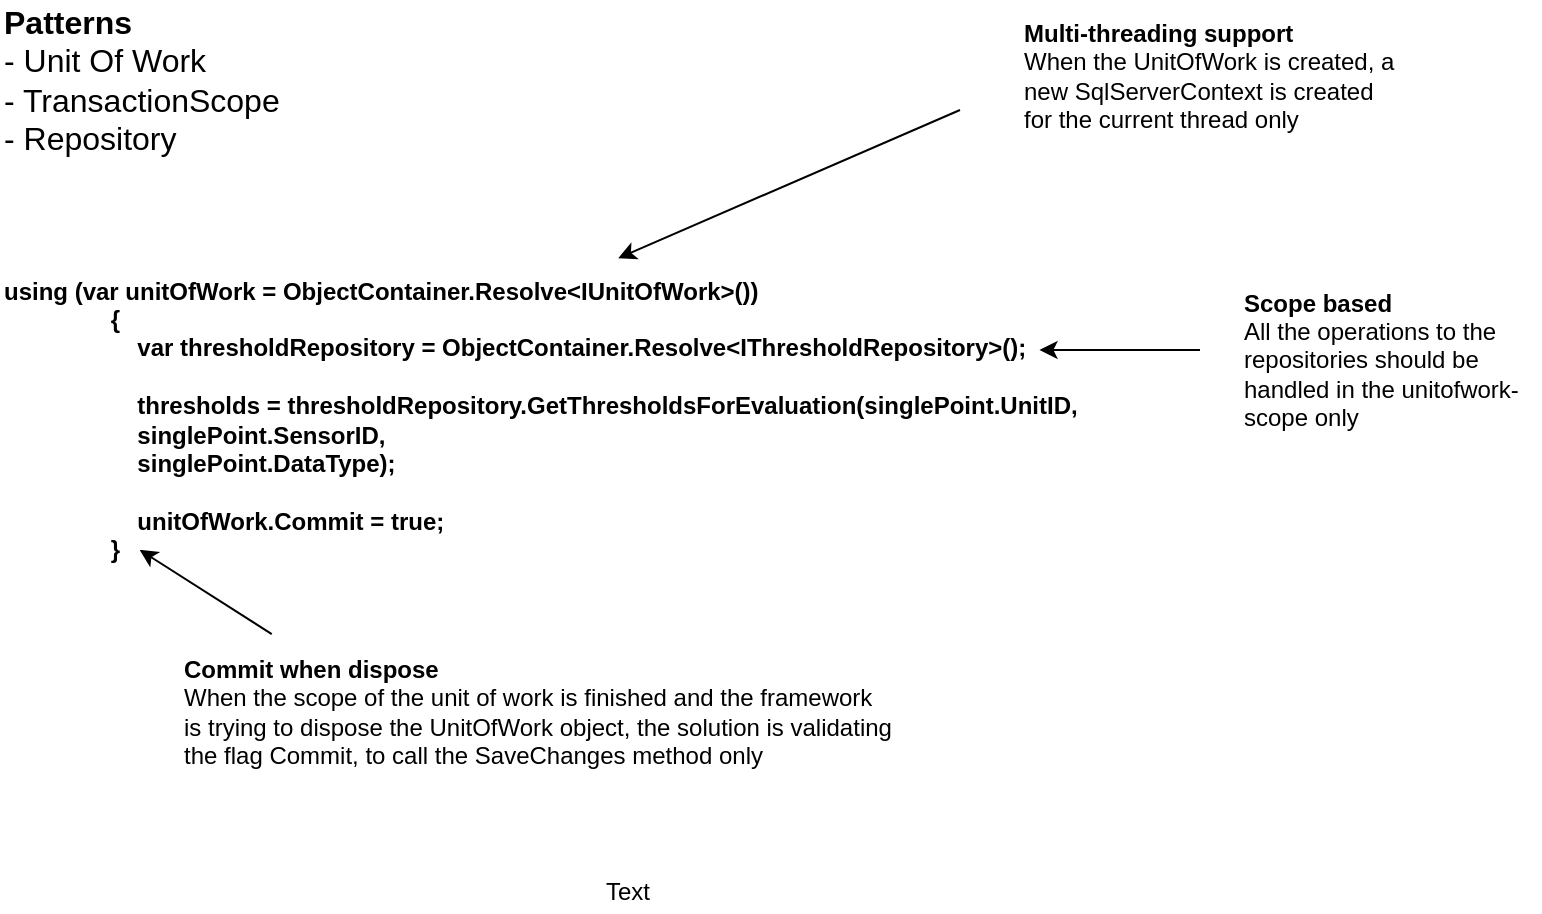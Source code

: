 <mxfile version="10.4.2" type="github"><diagram id="nbbZwi2o_-fyO_lO9dRL" name="Page-1"><mxGraphModel dx="800" dy="464" grid="1" gridSize="10" guides="1" tooltips="1" connect="1" arrows="1" fold="1" page="1" pageScale="1" pageWidth="850" pageHeight="1100" math="0" shadow="0"><root><mxCell id="0"/><mxCell id="1" parent="0"/><mxCell id="pSXNBCcxrmFRWv3yyFbv-1" value="&lt;div&gt;&lt;b&gt;using (var unitOfWork = ObjectContainer.Resolve&amp;lt;IUnitOfWork&amp;gt;())&lt;/b&gt;&lt;/div&gt;&lt;div&gt;&lt;b&gt;&amp;nbsp; &amp;nbsp; &amp;nbsp; &amp;nbsp; &amp;nbsp; &amp;nbsp; &amp;nbsp; &amp;nbsp; {&lt;/b&gt;&lt;/div&gt;&lt;div&gt;&lt;b&gt;&amp;nbsp; &amp;nbsp; &amp;nbsp; &amp;nbsp; &amp;nbsp; &amp;nbsp; &amp;nbsp; &amp;nbsp; &amp;nbsp; &amp;nbsp; var thresholdRepository = ObjectContainer.Resolve&amp;lt;IThresholdRepository&amp;gt;();&lt;/b&gt;&lt;/div&gt;&lt;div&gt;&lt;b&gt;&lt;br&gt;&lt;/b&gt;&lt;/div&gt;&lt;div&gt;&lt;b&gt;&amp;nbsp; &amp;nbsp; &amp;nbsp; &amp;nbsp; &amp;nbsp; &amp;nbsp; &amp;nbsp; &amp;nbsp; &amp;nbsp; &amp;nbsp; thresholds = thresholdRepository.GetThresholdsForEvaluation(singlePoint.UnitID,&lt;/b&gt;&lt;/div&gt;&lt;div&gt;&lt;b&gt;&amp;nbsp; &amp;nbsp; &amp;nbsp; &amp;nbsp; &amp;nbsp; &amp;nbsp; &amp;nbsp; &amp;nbsp; &amp;nbsp; &amp;nbsp; singlePoint.SensorID,&lt;/b&gt;&lt;/div&gt;&lt;div&gt;&lt;b&gt;&amp;nbsp; &amp;nbsp; &amp;nbsp; &amp;nbsp; &amp;nbsp; &amp;nbsp; &amp;nbsp; &amp;nbsp; &amp;nbsp; &amp;nbsp; singlePoint.DataType);&lt;/b&gt;&lt;/div&gt;&lt;div&gt;&lt;b&gt;&lt;br&gt;&lt;/b&gt;&lt;/div&gt;&lt;div&gt;&lt;b&gt;&amp;nbsp; &amp;nbsp; &amp;nbsp; &amp;nbsp; &amp;nbsp; &amp;nbsp; &amp;nbsp; &amp;nbsp; &amp;nbsp; &amp;nbsp; unitOfWork.Commit = true;&lt;/b&gt;&lt;/div&gt;&lt;div&gt;&lt;b&gt;&amp;nbsp; &amp;nbsp; &amp;nbsp; &amp;nbsp; &amp;nbsp; &amp;nbsp; &amp;nbsp; &amp;nbsp; }&lt;/b&gt;&lt;/div&gt;" style="text;html=1;strokeColor=none;fillColor=none;align=left;verticalAlign=middle;whiteSpace=wrap;rounded=0;" parent="1" vertex="1"><mxGeometry x="30" y="160" width="550" height="170" as="geometry"/></mxCell><mxCell id="pSXNBCcxrmFRWv3yyFbv-2" value="&lt;b style=&quot;font-size: 16px;&quot;&gt;Patterns&lt;/b&gt;&lt;br style=&quot;font-size: 16px;&quot;&gt;- Unit Of Work&lt;br style=&quot;font-size: 16px;&quot;&gt;- TransactionScope&lt;br style=&quot;font-size: 16px;&quot;&gt;- Repository&lt;br style=&quot;font-size: 16px;&quot;&gt;" style="text;html=1;strokeColor=none;fillColor=none;align=left;verticalAlign=middle;whiteSpace=wrap;rounded=0;fontSize=16;" parent="1" vertex="1"><mxGeometry x="30" y="40" width="170" height="70" as="geometry"/></mxCell><mxCell id="pSXNBCcxrmFRWv3yyFbv-3" value="&lt;b&gt;Multi-threading support&lt;/b&gt;&lt;br&gt;&lt;div style=&quot;text-align: left&quot;&gt;&lt;span&gt;When the UnitOfWork is created, a new SqlServerContext is created for the current thread only&lt;/span&gt;&lt;/div&gt;" style="text;html=1;strokeColor=none;fillColor=none;align=left;verticalAlign=middle;whiteSpace=wrap;rounded=0;" parent="1" vertex="1"><mxGeometry x="540" y="35" width="190" height="75" as="geometry"/></mxCell><mxCell id="pSXNBCcxrmFRWv3yyFbv-4" value="&lt;b&gt;Scope based&lt;/b&gt;&lt;br&gt;All the operations to the repositories should be handled in the unitofwork-scope only&lt;br&gt;" style="text;html=1;strokeColor=none;fillColor=none;align=left;verticalAlign=middle;whiteSpace=wrap;rounded=0;" parent="1" vertex="1"><mxGeometry x="650" y="170" width="150" height="90" as="geometry"/></mxCell><mxCell id="pSXNBCcxrmFRWv3yyFbv-6" value="&lt;b&gt;Commit when dispose&lt;/b&gt;&lt;br&gt;When the scope of the unit of work is finished and the framework &lt;br&gt;is trying to dispose the UnitOfWork object, the solution is validating &lt;br&gt;the flag Commit, to call the SaveChanges method only&lt;br&gt;" style="text;html=1;resizable=0;points=[];autosize=1;align=left;verticalAlign=top;spacingTop=-4;" parent="1" vertex="1"><mxGeometry x="120" y="360" width="370" height="60" as="geometry"/></mxCell><mxCell id="LXL-wOGGDY4wf5qo_nN6-1" value="" style="endArrow=classic;html=1;entryX=0.127;entryY=0.882;entryDx=0;entryDy=0;entryPerimeter=0;exitX=0.124;exitY=-0.133;exitDx=0;exitDy=0;exitPerimeter=0;" edge="1" parent="1" source="pSXNBCcxrmFRWv3yyFbv-6" target="pSXNBCcxrmFRWv3yyFbv-1"><mxGeometry width="50" height="50" relative="1" as="geometry"><mxPoint x="30" y="490" as="sourcePoint"/><mxPoint x="80" y="440" as="targetPoint"/></mxGeometry></mxCell><mxCell id="LXL-wOGGDY4wf5qo_nN6-2" value="Text" style="text;html=1;resizable=0;points=[];autosize=1;align=left;verticalAlign=top;spacingTop=-4;" vertex="1" parent="1"><mxGeometry x="331" y="471" width="40" height="20" as="geometry"/></mxCell><mxCell id="LXL-wOGGDY4wf5qo_nN6-3" value="" style="endArrow=classic;html=1;entryX=0.945;entryY=0.294;entryDx=0;entryDy=0;entryPerimeter=0;" edge="1" parent="1" target="pSXNBCcxrmFRWv3yyFbv-1"><mxGeometry width="50" height="50" relative="1" as="geometry"><mxPoint x="630" y="210" as="sourcePoint"/><mxPoint x="80" y="510" as="targetPoint"/></mxGeometry></mxCell><mxCell id="LXL-wOGGDY4wf5qo_nN6-4" value="" style="endArrow=classic;html=1;entryX=0.562;entryY=0.024;entryDx=0;entryDy=0;entryPerimeter=0;" edge="1" parent="1" target="pSXNBCcxrmFRWv3yyFbv-1"><mxGeometry width="50" height="50" relative="1" as="geometry"><mxPoint x="510" y="90" as="sourcePoint"/><mxPoint x="80" y="510" as="targetPoint"/></mxGeometry></mxCell></root></mxGraphModel></diagram></mxfile>